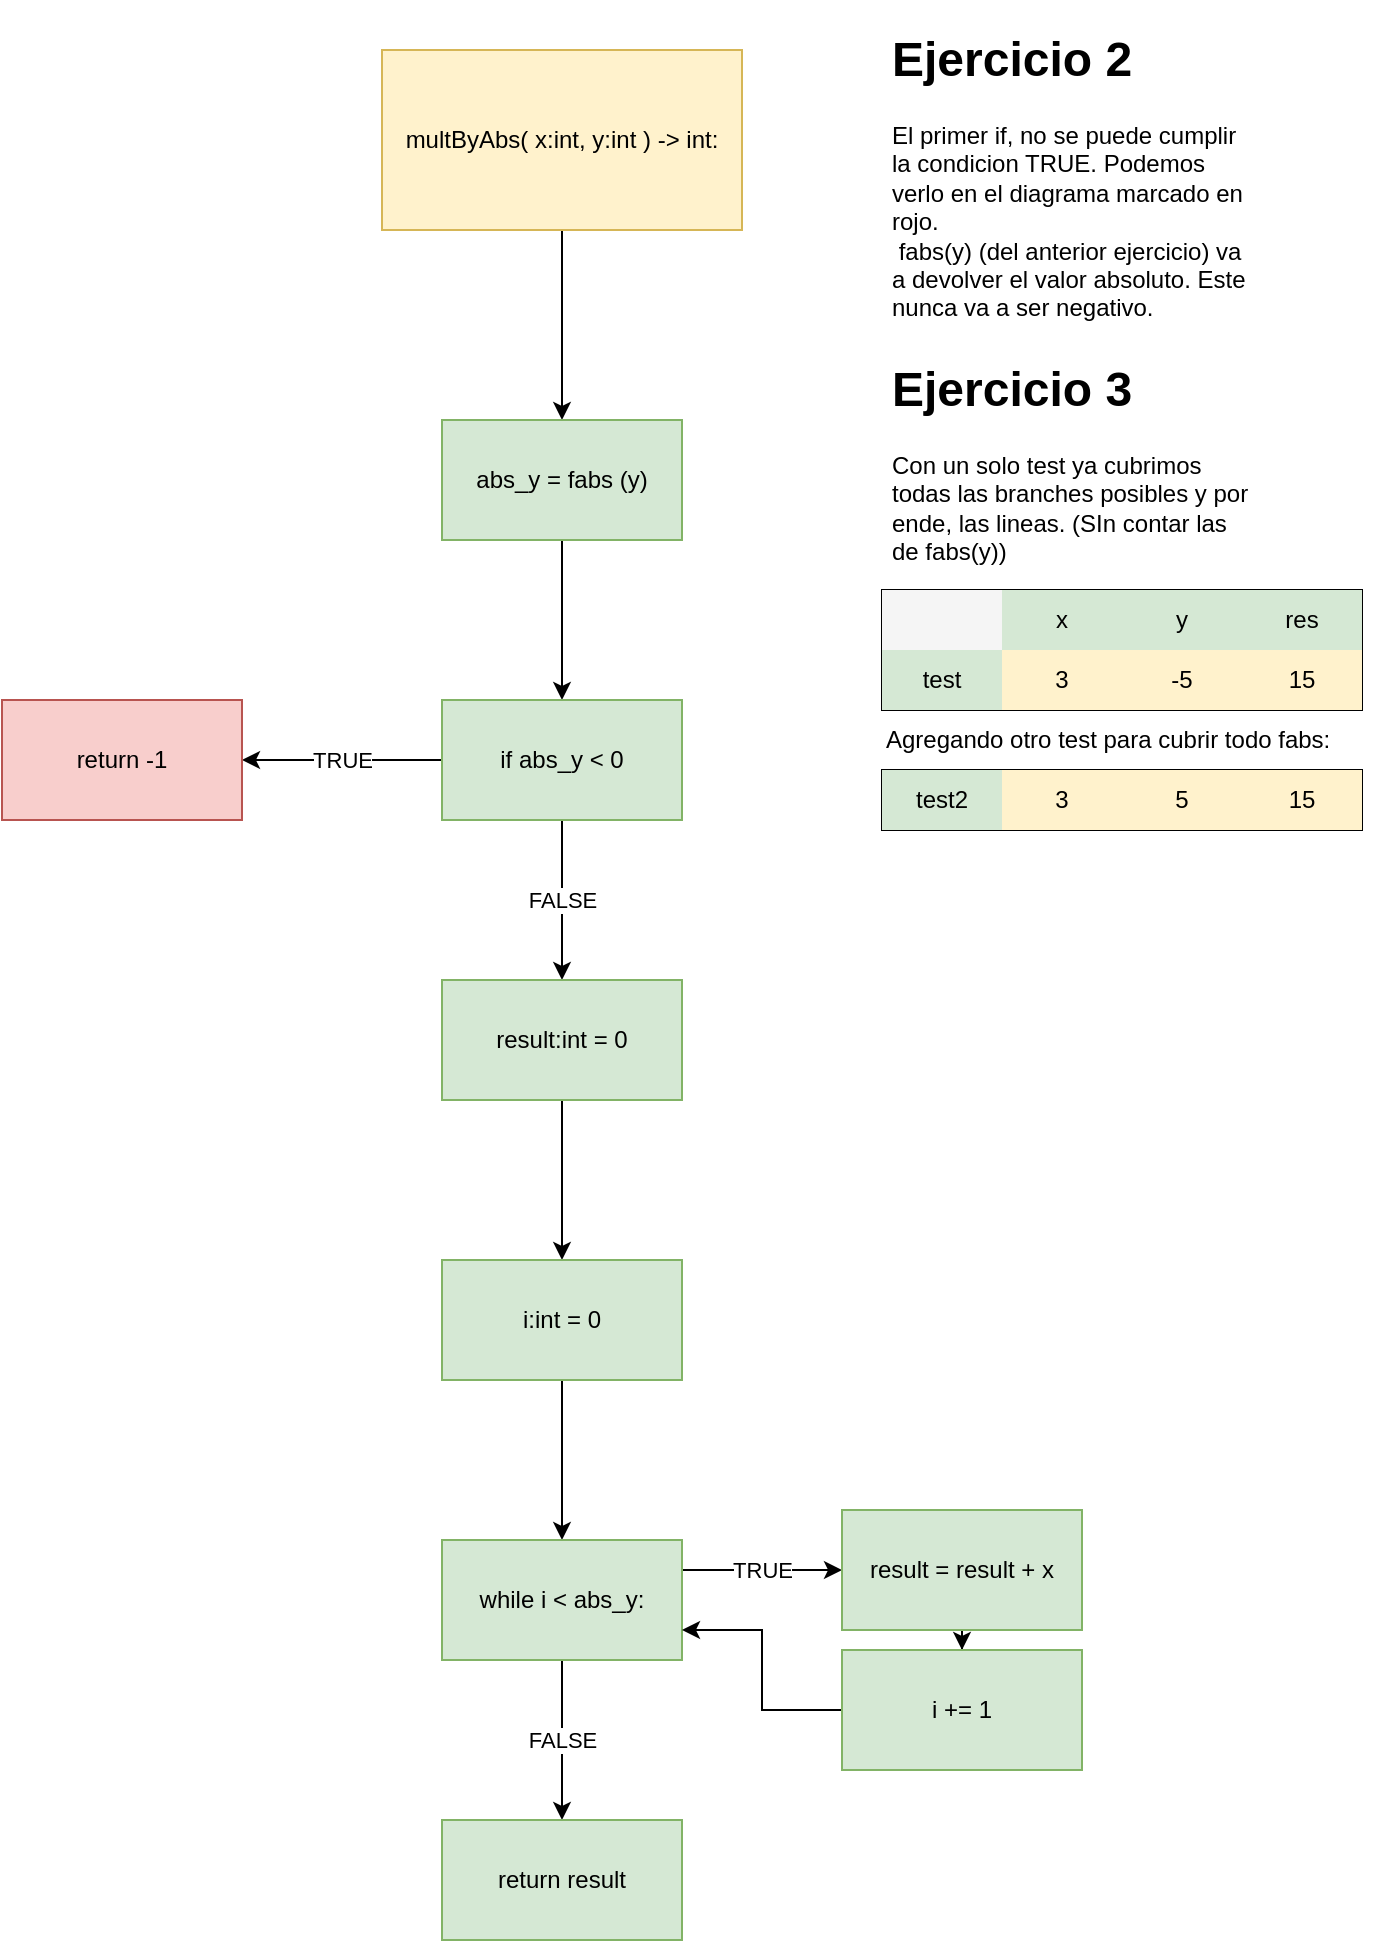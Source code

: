 <mxfile version="21.2.8" type="device">
  <diagram id="C5RBs43oDa-KdzZeNtuy" name="Page-1">
    <mxGraphModel dx="462" dy="822" grid="1" gridSize="10" guides="1" tooltips="1" connect="1" arrows="1" fold="1" page="1" pageScale="1" pageWidth="827" pageHeight="1169" math="0" shadow="0">
      <root>
        <mxCell id="WIyWlLk6GJQsqaUBKTNV-0" />
        <mxCell id="WIyWlLk6GJQsqaUBKTNV-1" parent="WIyWlLk6GJQsqaUBKTNV-0" />
        <mxCell id="6NoogW3i70NfOqa1rGPb-4" value="" style="edgeStyle=orthogonalEdgeStyle;rounded=0;orthogonalLoop=1;jettySize=auto;html=1;" edge="1" parent="WIyWlLk6GJQsqaUBKTNV-1" source="6NoogW3i70NfOqa1rGPb-0" target="6NoogW3i70NfOqa1rGPb-3">
          <mxGeometry relative="1" as="geometry" />
        </mxCell>
        <mxCell id="6NoogW3i70NfOqa1rGPb-0" value="multByAbs( x:int, y:int ) -&amp;gt; int:" style="rounded=0;whiteSpace=wrap;html=1;fillColor=#fff2cc;strokeColor=#d6b656;" vertex="1" parent="WIyWlLk6GJQsqaUBKTNV-1">
          <mxGeometry x="310" y="70" width="180" height="90" as="geometry" />
        </mxCell>
        <mxCell id="6NoogW3i70NfOqa1rGPb-6" value="" style="edgeStyle=orthogonalEdgeStyle;rounded=0;orthogonalLoop=1;jettySize=auto;html=1;" edge="1" parent="WIyWlLk6GJQsqaUBKTNV-1" source="6NoogW3i70NfOqa1rGPb-3" target="6NoogW3i70NfOqa1rGPb-5">
          <mxGeometry relative="1" as="geometry" />
        </mxCell>
        <mxCell id="6NoogW3i70NfOqa1rGPb-3" value="abs_y = fabs (y)" style="whiteSpace=wrap;html=1;rounded=0;fillColor=#d5e8d4;strokeColor=#82b366;" vertex="1" parent="WIyWlLk6GJQsqaUBKTNV-1">
          <mxGeometry x="340" y="255" width="120" height="60" as="geometry" />
        </mxCell>
        <mxCell id="6NoogW3i70NfOqa1rGPb-8" value="TRUE" style="edgeStyle=orthogonalEdgeStyle;rounded=0;orthogonalLoop=1;jettySize=auto;html=1;" edge="1" parent="WIyWlLk6GJQsqaUBKTNV-1" source="6NoogW3i70NfOqa1rGPb-5" target="6NoogW3i70NfOqa1rGPb-7">
          <mxGeometry relative="1" as="geometry" />
        </mxCell>
        <mxCell id="6NoogW3i70NfOqa1rGPb-10" value="FALSE" style="edgeStyle=orthogonalEdgeStyle;rounded=0;orthogonalLoop=1;jettySize=auto;html=1;" edge="1" parent="WIyWlLk6GJQsqaUBKTNV-1" source="6NoogW3i70NfOqa1rGPb-5" target="6NoogW3i70NfOqa1rGPb-9">
          <mxGeometry relative="1" as="geometry" />
        </mxCell>
        <mxCell id="6NoogW3i70NfOqa1rGPb-5" value="if abs_y &amp;lt; 0" style="whiteSpace=wrap;html=1;rounded=0;fillColor=#d5e8d4;strokeColor=#82b366;" vertex="1" parent="WIyWlLk6GJQsqaUBKTNV-1">
          <mxGeometry x="340" y="395" width="120" height="60" as="geometry" />
        </mxCell>
        <mxCell id="6NoogW3i70NfOqa1rGPb-7" value="return -1" style="whiteSpace=wrap;html=1;rounded=0;fillColor=#f8cecc;strokeColor=#b85450;" vertex="1" parent="WIyWlLk6GJQsqaUBKTNV-1">
          <mxGeometry x="120" y="395" width="120" height="60" as="geometry" />
        </mxCell>
        <mxCell id="6NoogW3i70NfOqa1rGPb-12" value="" style="edgeStyle=orthogonalEdgeStyle;rounded=0;orthogonalLoop=1;jettySize=auto;html=1;" edge="1" parent="WIyWlLk6GJQsqaUBKTNV-1" source="6NoogW3i70NfOqa1rGPb-9" target="6NoogW3i70NfOqa1rGPb-11">
          <mxGeometry relative="1" as="geometry" />
        </mxCell>
        <mxCell id="6NoogW3i70NfOqa1rGPb-9" value="result:int = 0" style="whiteSpace=wrap;html=1;rounded=0;fillColor=#d5e8d4;strokeColor=#82b366;" vertex="1" parent="WIyWlLk6GJQsqaUBKTNV-1">
          <mxGeometry x="340" y="535" width="120" height="60" as="geometry" />
        </mxCell>
        <mxCell id="6NoogW3i70NfOqa1rGPb-14" value="" style="edgeStyle=orthogonalEdgeStyle;rounded=0;orthogonalLoop=1;jettySize=auto;html=1;" edge="1" parent="WIyWlLk6GJQsqaUBKTNV-1" source="6NoogW3i70NfOqa1rGPb-11" target="6NoogW3i70NfOqa1rGPb-13">
          <mxGeometry relative="1" as="geometry" />
        </mxCell>
        <mxCell id="6NoogW3i70NfOqa1rGPb-11" value="i:int = 0" style="whiteSpace=wrap;html=1;rounded=0;fillColor=#d5e8d4;strokeColor=#82b366;" vertex="1" parent="WIyWlLk6GJQsqaUBKTNV-1">
          <mxGeometry x="340" y="675" width="120" height="60" as="geometry" />
        </mxCell>
        <mxCell id="6NoogW3i70NfOqa1rGPb-16" value="TRUE" style="edgeStyle=orthogonalEdgeStyle;rounded=0;orthogonalLoop=1;jettySize=auto;html=1;exitX=1;exitY=0.25;exitDx=0;exitDy=0;" edge="1" parent="WIyWlLk6GJQsqaUBKTNV-1" source="6NoogW3i70NfOqa1rGPb-13" target="6NoogW3i70NfOqa1rGPb-15">
          <mxGeometry relative="1" as="geometry">
            <mxPoint x="470" y="830" as="sourcePoint" />
          </mxGeometry>
        </mxCell>
        <mxCell id="6NoogW3i70NfOqa1rGPb-21" value="FALSE" style="edgeStyle=orthogonalEdgeStyle;rounded=0;orthogonalLoop=1;jettySize=auto;html=1;" edge="1" parent="WIyWlLk6GJQsqaUBKTNV-1" source="6NoogW3i70NfOqa1rGPb-13" target="6NoogW3i70NfOqa1rGPb-20">
          <mxGeometry relative="1" as="geometry" />
        </mxCell>
        <mxCell id="6NoogW3i70NfOqa1rGPb-13" value="while i &amp;lt; abs_y:" style="whiteSpace=wrap;html=1;rounded=0;fillColor=#d5e8d4;strokeColor=#82b366;" vertex="1" parent="WIyWlLk6GJQsqaUBKTNV-1">
          <mxGeometry x="340" y="815" width="120" height="60" as="geometry" />
        </mxCell>
        <mxCell id="6NoogW3i70NfOqa1rGPb-18" value="" style="edgeStyle=orthogonalEdgeStyle;rounded=0;orthogonalLoop=1;jettySize=auto;html=1;" edge="1" parent="WIyWlLk6GJQsqaUBKTNV-1" source="6NoogW3i70NfOqa1rGPb-15" target="6NoogW3i70NfOqa1rGPb-17">
          <mxGeometry relative="1" as="geometry" />
        </mxCell>
        <mxCell id="6NoogW3i70NfOqa1rGPb-15" value="result = result + x" style="whiteSpace=wrap;html=1;rounded=0;fillColor=#d5e8d4;strokeColor=#82b366;" vertex="1" parent="WIyWlLk6GJQsqaUBKTNV-1">
          <mxGeometry x="540" y="800" width="120" height="60" as="geometry" />
        </mxCell>
        <mxCell id="6NoogW3i70NfOqa1rGPb-19" style="edgeStyle=orthogonalEdgeStyle;rounded=0;orthogonalLoop=1;jettySize=auto;html=1;exitX=0;exitY=0.5;exitDx=0;exitDy=0;entryX=1;entryY=0.75;entryDx=0;entryDy=0;" edge="1" parent="WIyWlLk6GJQsqaUBKTNV-1" source="6NoogW3i70NfOqa1rGPb-17" target="6NoogW3i70NfOqa1rGPb-13">
          <mxGeometry relative="1" as="geometry" />
        </mxCell>
        <mxCell id="6NoogW3i70NfOqa1rGPb-17" value="i += 1" style="whiteSpace=wrap;html=1;rounded=0;fillColor=#d5e8d4;strokeColor=#82b366;" vertex="1" parent="WIyWlLk6GJQsqaUBKTNV-1">
          <mxGeometry x="540" y="870" width="120" height="60" as="geometry" />
        </mxCell>
        <mxCell id="6NoogW3i70NfOqa1rGPb-20" value="return result" style="whiteSpace=wrap;html=1;rounded=0;fillColor=#d5e8d4;strokeColor=#82b366;" vertex="1" parent="WIyWlLk6GJQsqaUBKTNV-1">
          <mxGeometry x="340" y="955" width="120" height="60" as="geometry" />
        </mxCell>
        <mxCell id="6NoogW3i70NfOqa1rGPb-22" value="&lt;h1&gt;Ejercicio 2&lt;/h1&gt;&lt;div&gt;El primer if, no se puede cumplir la condicion TRUE. Podemos verlo en el diagrama marcado en rojo.&lt;/div&gt;&lt;div&gt;&amp;nbsp;fabs(y) (del anterior ejercicio) va a devolver el valor absoluto. Este nunca va a ser negativo.&lt;/div&gt;" style="text;html=1;strokeColor=none;fillColor=none;spacing=5;spacingTop=-20;whiteSpace=wrap;overflow=hidden;rounded=0;" vertex="1" parent="WIyWlLk6GJQsqaUBKTNV-1">
          <mxGeometry x="560" y="55" width="190" height="165" as="geometry" />
        </mxCell>
        <mxCell id="6NoogW3i70NfOqa1rGPb-23" value="&lt;h1&gt;Ejercicio 3&lt;/h1&gt;&lt;div&gt;Con un solo test ya cubrimos todas las branches posibles y por ende, las lineas. (SIn contar las de fabs(y))&lt;/div&gt;" style="text;html=1;strokeColor=none;fillColor=none;spacing=5;spacingTop=-20;whiteSpace=wrap;overflow=hidden;rounded=0;" vertex="1" parent="WIyWlLk6GJQsqaUBKTNV-1">
          <mxGeometry x="560" y="220" width="190" height="120" as="geometry" />
        </mxCell>
        <mxCell id="6NoogW3i70NfOqa1rGPb-24" value="" style="shape=table;startSize=0;container=1;collapsible=0;childLayout=tableLayout;" vertex="1" parent="WIyWlLk6GJQsqaUBKTNV-1">
          <mxGeometry x="560" y="340" width="240" height="60" as="geometry" />
        </mxCell>
        <mxCell id="6NoogW3i70NfOqa1rGPb-25" value="" style="shape=tableRow;horizontal=0;startSize=0;swimlaneHead=0;swimlaneBody=0;strokeColor=inherit;top=0;left=0;bottom=0;right=0;collapsible=0;dropTarget=0;fillColor=none;points=[[0,0.5],[1,0.5]];portConstraint=eastwest;" vertex="1" parent="6NoogW3i70NfOqa1rGPb-24">
          <mxGeometry width="240" height="30" as="geometry" />
        </mxCell>
        <mxCell id="6NoogW3i70NfOqa1rGPb-26" value="" style="shape=partialRectangle;html=1;whiteSpace=wrap;connectable=0;strokeColor=#666666;overflow=hidden;fillColor=#f5f5f5;top=0;left=0;bottom=0;right=0;pointerEvents=1;fontColor=#333333;" vertex="1" parent="6NoogW3i70NfOqa1rGPb-25">
          <mxGeometry width="60" height="30" as="geometry">
            <mxRectangle width="60" height="30" as="alternateBounds" />
          </mxGeometry>
        </mxCell>
        <mxCell id="6NoogW3i70NfOqa1rGPb-27" value="x" style="shape=partialRectangle;html=1;whiteSpace=wrap;connectable=0;strokeColor=#82b366;overflow=hidden;fillColor=#d5e8d4;top=0;left=0;bottom=0;right=0;pointerEvents=1;" vertex="1" parent="6NoogW3i70NfOqa1rGPb-25">
          <mxGeometry x="60" width="60" height="30" as="geometry">
            <mxRectangle width="60" height="30" as="alternateBounds" />
          </mxGeometry>
        </mxCell>
        <mxCell id="6NoogW3i70NfOqa1rGPb-28" value="y" style="shape=partialRectangle;html=1;whiteSpace=wrap;connectable=0;strokeColor=#82b366;overflow=hidden;fillColor=#d5e8d4;top=0;left=0;bottom=0;right=0;pointerEvents=1;" vertex="1" parent="6NoogW3i70NfOqa1rGPb-25">
          <mxGeometry x="120" width="60" height="30" as="geometry">
            <mxRectangle width="60" height="30" as="alternateBounds" />
          </mxGeometry>
        </mxCell>
        <mxCell id="6NoogW3i70NfOqa1rGPb-29" value="res" style="shape=partialRectangle;html=1;whiteSpace=wrap;connectable=0;strokeColor=#82b366;overflow=hidden;fillColor=#d5e8d4;top=0;left=0;bottom=0;right=0;pointerEvents=1;" vertex="1" parent="6NoogW3i70NfOqa1rGPb-25">
          <mxGeometry x="180" width="60" height="30" as="geometry">
            <mxRectangle width="60" height="30" as="alternateBounds" />
          </mxGeometry>
        </mxCell>
        <mxCell id="6NoogW3i70NfOqa1rGPb-30" value="" style="shape=tableRow;horizontal=0;startSize=0;swimlaneHead=0;swimlaneBody=0;strokeColor=inherit;top=0;left=0;bottom=0;right=0;collapsible=0;dropTarget=0;fillColor=none;points=[[0,0.5],[1,0.5]];portConstraint=eastwest;" vertex="1" parent="6NoogW3i70NfOqa1rGPb-24">
          <mxGeometry y="30" width="240" height="30" as="geometry" />
        </mxCell>
        <mxCell id="6NoogW3i70NfOqa1rGPb-31" value="test" style="shape=partialRectangle;html=1;whiteSpace=wrap;connectable=0;strokeColor=#82b366;overflow=hidden;fillColor=#d5e8d4;top=0;left=0;bottom=0;right=0;pointerEvents=1;" vertex="1" parent="6NoogW3i70NfOqa1rGPb-30">
          <mxGeometry width="60" height="30" as="geometry">
            <mxRectangle width="60" height="30" as="alternateBounds" />
          </mxGeometry>
        </mxCell>
        <mxCell id="6NoogW3i70NfOqa1rGPb-32" value="3" style="shape=partialRectangle;html=1;whiteSpace=wrap;connectable=0;strokeColor=#d6b656;overflow=hidden;fillColor=#fff2cc;top=0;left=0;bottom=0;right=0;pointerEvents=1;" vertex="1" parent="6NoogW3i70NfOqa1rGPb-30">
          <mxGeometry x="60" width="60" height="30" as="geometry">
            <mxRectangle width="60" height="30" as="alternateBounds" />
          </mxGeometry>
        </mxCell>
        <mxCell id="6NoogW3i70NfOqa1rGPb-33" value="-5" style="shape=partialRectangle;html=1;whiteSpace=wrap;connectable=0;strokeColor=#d6b656;overflow=hidden;fillColor=#fff2cc;top=0;left=0;bottom=0;right=0;pointerEvents=1;" vertex="1" parent="6NoogW3i70NfOqa1rGPb-30">
          <mxGeometry x="120" width="60" height="30" as="geometry">
            <mxRectangle width="60" height="30" as="alternateBounds" />
          </mxGeometry>
        </mxCell>
        <mxCell id="6NoogW3i70NfOqa1rGPb-34" value="15" style="shape=partialRectangle;html=1;whiteSpace=wrap;connectable=0;strokeColor=#d6b656;overflow=hidden;fillColor=#fff2cc;top=0;left=0;bottom=0;right=0;pointerEvents=1;" vertex="1" parent="6NoogW3i70NfOqa1rGPb-30">
          <mxGeometry x="180" width="60" height="30" as="geometry">
            <mxRectangle width="60" height="30" as="alternateBounds" />
          </mxGeometry>
        </mxCell>
        <mxCell id="6NoogW3i70NfOqa1rGPb-35" value="Agregando otro test para cubrir todo fabs:" style="text;html=1;align=left;verticalAlign=middle;resizable=0;points=[];autosize=1;strokeColor=none;fillColor=none;" vertex="1" parent="WIyWlLk6GJQsqaUBKTNV-1">
          <mxGeometry x="560" y="400" width="250" height="30" as="geometry" />
        </mxCell>
        <mxCell id="6NoogW3i70NfOqa1rGPb-36" value="" style="shape=table;startSize=0;container=1;collapsible=0;childLayout=tableLayout;" vertex="1" parent="WIyWlLk6GJQsqaUBKTNV-1">
          <mxGeometry x="560" y="430" width="240" height="30" as="geometry" />
        </mxCell>
        <mxCell id="6NoogW3i70NfOqa1rGPb-37" value="" style="shape=tableRow;horizontal=0;startSize=0;swimlaneHead=0;swimlaneBody=0;strokeColor=inherit;top=0;left=0;bottom=0;right=0;collapsible=0;dropTarget=0;fillColor=none;points=[[0,0.5],[1,0.5]];portConstraint=eastwest;" vertex="1" parent="6NoogW3i70NfOqa1rGPb-36">
          <mxGeometry width="240" height="30" as="geometry" />
        </mxCell>
        <mxCell id="6NoogW3i70NfOqa1rGPb-38" value="test2" style="shape=partialRectangle;html=1;whiteSpace=wrap;connectable=0;strokeColor=#82b366;overflow=hidden;fillColor=#d5e8d4;top=0;left=0;bottom=0;right=0;pointerEvents=1;" vertex="1" parent="6NoogW3i70NfOqa1rGPb-37">
          <mxGeometry width="60" height="30" as="geometry">
            <mxRectangle width="60" height="30" as="alternateBounds" />
          </mxGeometry>
        </mxCell>
        <mxCell id="6NoogW3i70NfOqa1rGPb-39" value="3" style="shape=partialRectangle;html=1;whiteSpace=wrap;connectable=0;strokeColor=#d6b656;overflow=hidden;fillColor=#fff2cc;top=0;left=0;bottom=0;right=0;pointerEvents=1;" vertex="1" parent="6NoogW3i70NfOqa1rGPb-37">
          <mxGeometry x="60" width="60" height="30" as="geometry">
            <mxRectangle width="60" height="30" as="alternateBounds" />
          </mxGeometry>
        </mxCell>
        <mxCell id="6NoogW3i70NfOqa1rGPb-40" value="5" style="shape=partialRectangle;html=1;whiteSpace=wrap;connectable=0;strokeColor=#d6b656;overflow=hidden;fillColor=#fff2cc;top=0;left=0;bottom=0;right=0;pointerEvents=1;" vertex="1" parent="6NoogW3i70NfOqa1rGPb-37">
          <mxGeometry x="120" width="60" height="30" as="geometry">
            <mxRectangle width="60" height="30" as="alternateBounds" />
          </mxGeometry>
        </mxCell>
        <mxCell id="6NoogW3i70NfOqa1rGPb-41" value="15" style="shape=partialRectangle;html=1;whiteSpace=wrap;connectable=0;strokeColor=#d6b656;overflow=hidden;fillColor=#fff2cc;top=0;left=0;bottom=0;right=0;pointerEvents=1;" vertex="1" parent="6NoogW3i70NfOqa1rGPb-37">
          <mxGeometry x="180" width="60" height="30" as="geometry">
            <mxRectangle width="60" height="30" as="alternateBounds" />
          </mxGeometry>
        </mxCell>
      </root>
    </mxGraphModel>
  </diagram>
</mxfile>

